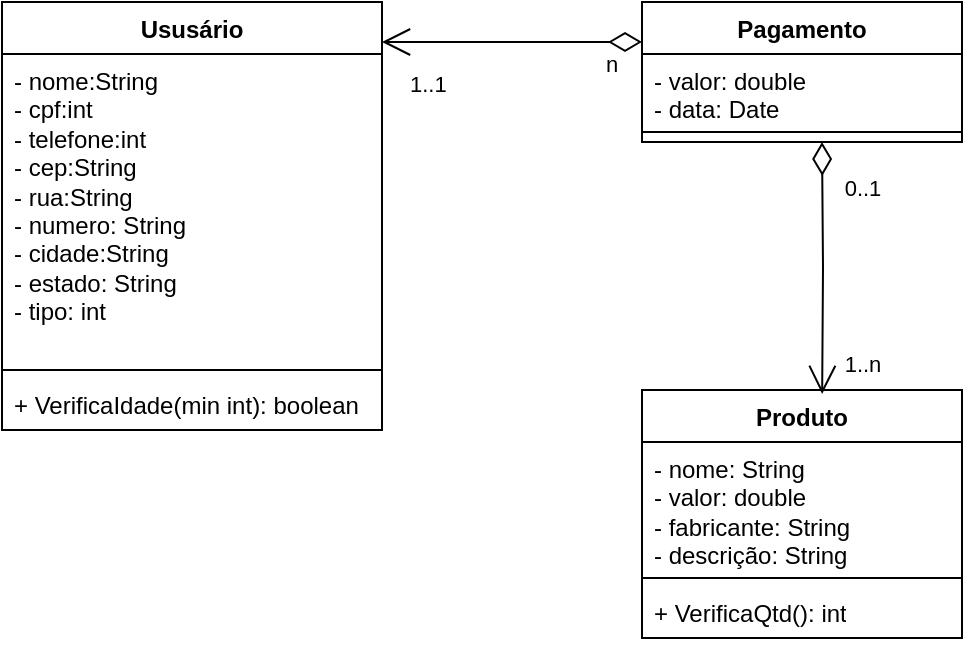 <mxfile version="28.0.4">
  <diagram name="Página-1" id="pa-GHZ_JD1cGqn1HO5cw">
    <mxGraphModel dx="1426" dy="733" grid="1" gridSize="10" guides="1" tooltips="1" connect="1" arrows="1" fold="1" page="1" pageScale="1" pageWidth="827" pageHeight="1169" math="0" shadow="0">
      <root>
        <mxCell id="0" />
        <mxCell id="1" parent="0" />
        <mxCell id="VH7Vees3Zcii2fquib4p-1" value="Ususário" style="swimlane;fontStyle=1;align=center;verticalAlign=top;childLayout=stackLayout;horizontal=1;startSize=26;horizontalStack=0;resizeParent=1;resizeParentMax=0;resizeLast=0;collapsible=1;marginBottom=0;whiteSpace=wrap;html=1;" parent="1" vertex="1">
          <mxGeometry x="160" y="110" width="190" height="214" as="geometry" />
        </mxCell>
        <mxCell id="VH7Vees3Zcii2fquib4p-2" value="- nome:String&lt;div&gt;- cpf:int&lt;/div&gt;&lt;div&gt;- telefone:int&lt;/div&gt;&lt;div&gt;- cep:String&lt;/div&gt;&lt;div&gt;- rua:String&lt;/div&gt;&lt;div&gt;- numero: String&lt;/div&gt;&lt;div&gt;- cidade:String&lt;/div&gt;&lt;div&gt;- estado: String&lt;/div&gt;&lt;div&gt;- tipo: int&lt;/div&gt;&lt;div&gt;&lt;br&gt;&lt;/div&gt;&lt;div&gt;&lt;br&gt;&lt;/div&gt;" style="text;strokeColor=none;fillColor=none;align=left;verticalAlign=top;spacingLeft=4;spacingRight=4;overflow=hidden;rotatable=0;points=[[0,0.5],[1,0.5]];portConstraint=eastwest;whiteSpace=wrap;html=1;" parent="VH7Vees3Zcii2fquib4p-1" vertex="1">
          <mxGeometry y="26" width="190" height="154" as="geometry" />
        </mxCell>
        <mxCell id="VH7Vees3Zcii2fquib4p-3" value="" style="line;strokeWidth=1;fillColor=none;align=left;verticalAlign=middle;spacingTop=-1;spacingLeft=3;spacingRight=3;rotatable=0;labelPosition=right;points=[];portConstraint=eastwest;strokeColor=inherit;" parent="VH7Vees3Zcii2fquib4p-1" vertex="1">
          <mxGeometry y="180" width="190" height="8" as="geometry" />
        </mxCell>
        <mxCell id="VH7Vees3Zcii2fquib4p-4" value="+ VerificaIdade(min int): boolean&amp;nbsp;" style="text;strokeColor=none;fillColor=none;align=left;verticalAlign=top;spacingLeft=4;spacingRight=4;overflow=hidden;rotatable=0;points=[[0,0.5],[1,0.5]];portConstraint=eastwest;whiteSpace=wrap;html=1;" parent="VH7Vees3Zcii2fquib4p-1" vertex="1">
          <mxGeometry y="188" width="190" height="26" as="geometry" />
        </mxCell>
        <mxCell id="VH7Vees3Zcii2fquib4p-5" value="Pagamento" style="swimlane;fontStyle=1;align=center;verticalAlign=top;childLayout=stackLayout;horizontal=1;startSize=26;horizontalStack=0;resizeParent=1;resizeParentMax=0;resizeLast=0;collapsible=1;marginBottom=0;whiteSpace=wrap;html=1;" parent="1" vertex="1">
          <mxGeometry x="480" y="110" width="160" height="70" as="geometry" />
        </mxCell>
        <mxCell id="VH7Vees3Zcii2fquib4p-6" value="- valor: double&lt;div&gt;- data: Date&lt;/div&gt;" style="text;strokeColor=none;fillColor=none;align=left;verticalAlign=top;spacingLeft=4;spacingRight=4;overflow=hidden;rotatable=0;points=[[0,0.5],[1,0.5]];portConstraint=eastwest;whiteSpace=wrap;html=1;" parent="VH7Vees3Zcii2fquib4p-5" vertex="1">
          <mxGeometry y="26" width="160" height="34" as="geometry" />
        </mxCell>
        <mxCell id="VH7Vees3Zcii2fquib4p-7" value="" style="line;strokeWidth=1;fillColor=none;align=left;verticalAlign=middle;spacingTop=-1;spacingLeft=3;spacingRight=3;rotatable=0;labelPosition=right;points=[];portConstraint=eastwest;strokeColor=inherit;" parent="VH7Vees3Zcii2fquib4p-5" vertex="1">
          <mxGeometry y="60" width="160" height="10" as="geometry" />
        </mxCell>
        <mxCell id="VH7Vees3Zcii2fquib4p-9" value="Produto" style="swimlane;fontStyle=1;align=center;verticalAlign=top;childLayout=stackLayout;horizontal=1;startSize=26;horizontalStack=0;resizeParent=1;resizeParentMax=0;resizeLast=0;collapsible=1;marginBottom=0;whiteSpace=wrap;html=1;" parent="1" vertex="1">
          <mxGeometry x="480" y="304" width="160" height="124" as="geometry" />
        </mxCell>
        <mxCell id="VH7Vees3Zcii2fquib4p-10" value="- nome: String&lt;div&gt;- valor: double&lt;/div&gt;&lt;div&gt;- fabricante: String&lt;/div&gt;&lt;div&gt;- descrição: String&lt;/div&gt;" style="text;strokeColor=none;fillColor=none;align=left;verticalAlign=top;spacingLeft=4;spacingRight=4;overflow=hidden;rotatable=0;points=[[0,0.5],[1,0.5]];portConstraint=eastwest;whiteSpace=wrap;html=1;" parent="VH7Vees3Zcii2fquib4p-9" vertex="1">
          <mxGeometry y="26" width="160" height="64" as="geometry" />
        </mxCell>
        <mxCell id="VH7Vees3Zcii2fquib4p-11" value="" style="line;strokeWidth=1;fillColor=none;align=left;verticalAlign=middle;spacingTop=-1;spacingLeft=3;spacingRight=3;rotatable=0;labelPosition=right;points=[];portConstraint=eastwest;strokeColor=inherit;" parent="VH7Vees3Zcii2fquib4p-9" vertex="1">
          <mxGeometry y="90" width="160" height="8" as="geometry" />
        </mxCell>
        <mxCell id="VH7Vees3Zcii2fquib4p-12" value="+ VerificaQtd(): int" style="text;strokeColor=none;fillColor=none;align=left;verticalAlign=top;spacingLeft=4;spacingRight=4;overflow=hidden;rotatable=0;points=[[0,0.5],[1,0.5]];portConstraint=eastwest;whiteSpace=wrap;html=1;" parent="VH7Vees3Zcii2fquib4p-9" vertex="1">
          <mxGeometry y="98" width="160" height="26" as="geometry" />
        </mxCell>
        <mxCell id="VH7Vees3Zcii2fquib4p-46" value="n" style="endArrow=open;html=1;endSize=12;startArrow=diamondThin;startSize=14;startFill=0;edgeStyle=orthogonalEdgeStyle;align=left;verticalAlign=bottom;rounded=0;" parent="1" edge="1">
          <mxGeometry x="-0.692" y="20" relative="1" as="geometry">
            <mxPoint x="480" y="130" as="sourcePoint" />
            <mxPoint x="350" y="130" as="targetPoint" />
            <mxPoint as="offset" />
          </mxGeometry>
        </mxCell>
        <mxCell id="VH7Vees3Zcii2fquib4p-47" value="0..1" style="edgeLabel;html=1;align=center;verticalAlign=middle;resizable=0;points=[];" parent="VH7Vees3Zcii2fquib4p-46" vertex="1" connectable="0">
          <mxGeometry x="0.585" y="-2" relative="1" as="geometry">
            <mxPoint x="213" y="75" as="offset" />
          </mxGeometry>
        </mxCell>
        <mxCell id="VH7Vees3Zcii2fquib4p-50" value="1..1" style="endArrow=open;html=1;endSize=12;startArrow=diamondThin;startSize=14;startFill=0;edgeStyle=orthogonalEdgeStyle;align=left;verticalAlign=bottom;rounded=0;entryX=0.563;entryY=0.016;entryDx=0;entryDy=0;entryPerimeter=0;" parent="1" target="VH7Vees3Zcii2fquib4p-9" edge="1">
          <mxGeometry x="-1" y="-211" relative="1" as="geometry">
            <mxPoint x="570" y="180" as="sourcePoint" />
            <mxPoint x="570" y="290" as="targetPoint" />
            <Array as="points" />
            <mxPoint x="3" y="-22" as="offset" />
          </mxGeometry>
        </mxCell>
        <mxCell id="VH7Vees3Zcii2fquib4p-51" value="1..n" style="edgeLabel;html=1;align=center;verticalAlign=middle;resizable=0;points=[];" parent="VH7Vees3Zcii2fquib4p-50" vertex="1" connectable="0">
          <mxGeometry x="0.723" y="9" relative="1" as="geometry">
            <mxPoint x="11" y="2" as="offset" />
          </mxGeometry>
        </mxCell>
      </root>
    </mxGraphModel>
  </diagram>
</mxfile>
